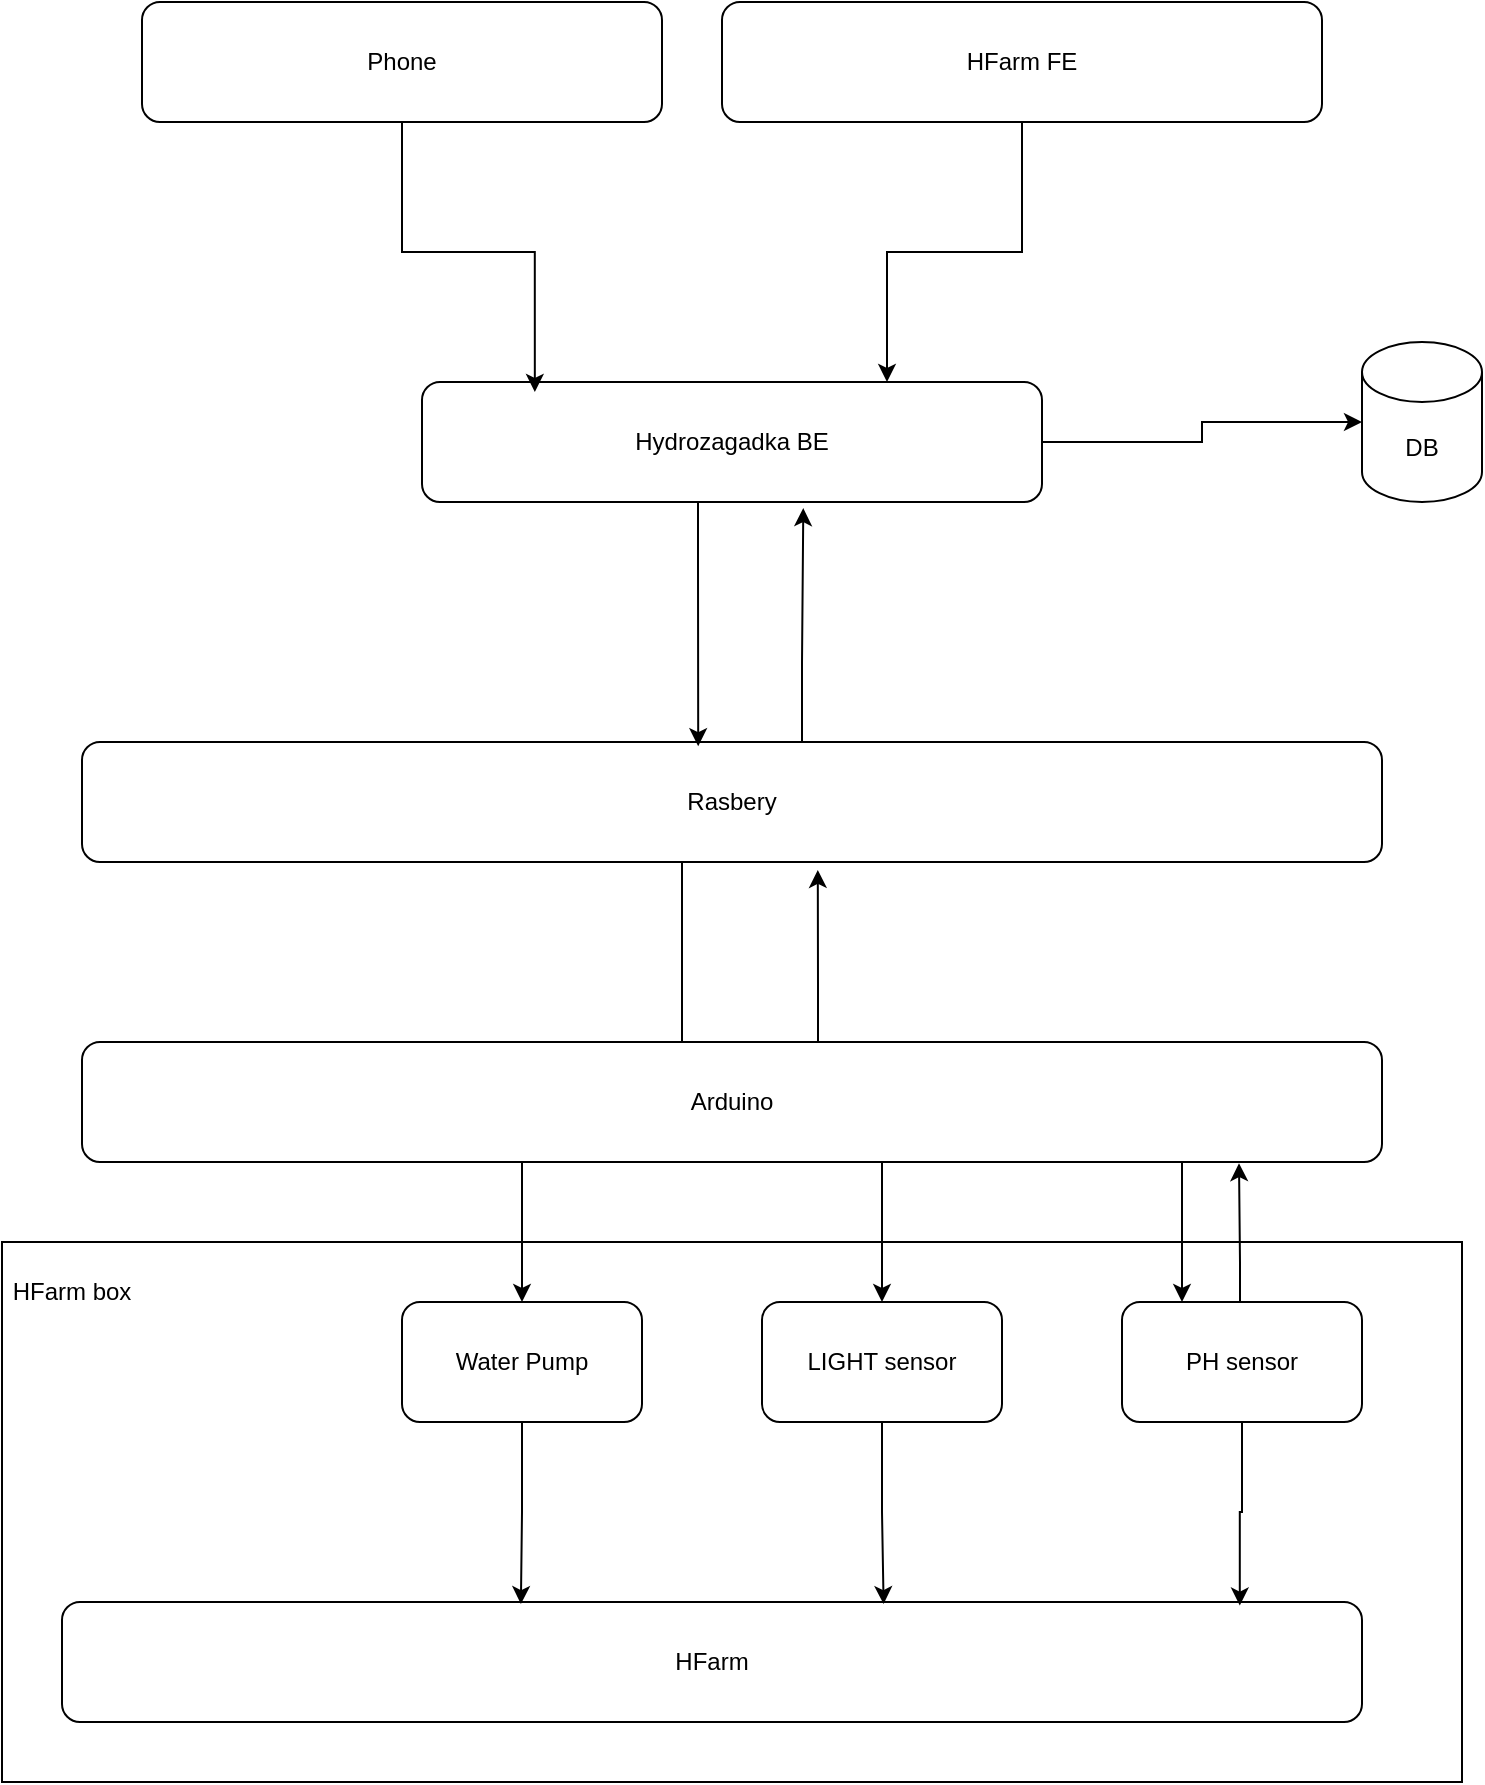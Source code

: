 <mxfile version="20.8.8" type="github"><diagram name="Page-1" id="2LVKLrdGtkYMLf2JzUE6"><mxGraphModel dx="794" dy="1566" grid="1" gridSize="10" guides="1" tooltips="1" connect="1" arrows="1" fold="1" page="1" pageScale="1" pageWidth="850" pageHeight="1100" math="0" shadow="0"><root><mxCell id="0"/><mxCell id="1" parent="0"/><mxCell id="YAXffaXkKNGlRiGBjEEt-27" style="edgeStyle=orthogonalEdgeStyle;rounded=0;orthogonalLoop=1;jettySize=auto;html=1;entryX=0.566;entryY=1.066;entryDx=0;entryDy=0;entryPerimeter=0;" parent="1" source="YAXffaXkKNGlRiGBjEEt-10" target="YAXffaXkKNGlRiGBjEEt-25" edge="1"><mxGeometry relative="1" as="geometry"><Array as="points"><mxPoint x="458" y="130"/><mxPoint x="458" y="130"/></Array></mxGeometry></mxCell><mxCell id="YAXffaXkKNGlRiGBjEEt-26" style="edgeStyle=orthogonalEdgeStyle;rounded=0;orthogonalLoop=1;jettySize=auto;html=1;entryX=0.457;entryY=0.082;entryDx=0;entryDy=0;entryPerimeter=0;" parent="1" source="YAXffaXkKNGlRiGBjEEt-25" target="YAXffaXkKNGlRiGBjEEt-10" edge="1"><mxGeometry relative="1" as="geometry"><Array as="points"><mxPoint x="390" y="165"/></Array></mxGeometry></mxCell><mxCell id="YAXffaXkKNGlRiGBjEEt-46" style="edgeStyle=orthogonalEdgeStyle;rounded=0;orthogonalLoop=1;jettySize=auto;html=1;entryX=0.615;entryY=1.051;entryDx=0;entryDy=0;entryPerimeter=0;" parent="1" source="YAXffaXkKNGlRiGBjEEt-25" target="YAXffaXkKNGlRiGBjEEt-37" edge="1"><mxGeometry relative="1" as="geometry"><Array as="points"><mxPoint x="450" y="-30"/><mxPoint x="450" y="-30"/></Array></mxGeometry></mxCell><mxCell id="YAXffaXkKNGlRiGBjEEt-25" value="Rasbery" style="rounded=1;whiteSpace=wrap;html=1;" parent="1" vertex="1"><mxGeometry x="90" y="10" width="650" height="60" as="geometry"/></mxCell><mxCell id="YAXffaXkKNGlRiGBjEEt-32" value="" style="rounded=0;whiteSpace=wrap;html=1;" parent="1" vertex="1"><mxGeometry x="50" y="260" width="730" height="270" as="geometry"/></mxCell><mxCell id="YAXffaXkKNGlRiGBjEEt-1" value="HFarm" style="rounded=1;whiteSpace=wrap;html=1;" parent="1" vertex="1"><mxGeometry x="80" y="440" width="650" height="60" as="geometry"/></mxCell><mxCell id="YAXffaXkKNGlRiGBjEEt-19" style="edgeStyle=orthogonalEdgeStyle;rounded=0;orthogonalLoop=1;jettySize=auto;html=1;entryX=0.906;entryY=0.03;entryDx=0;entryDy=0;entryPerimeter=0;" parent="1" source="YAXffaXkKNGlRiGBjEEt-4" target="YAXffaXkKNGlRiGBjEEt-1" edge="1"><mxGeometry relative="1" as="geometry"/></mxCell><mxCell id="YAXffaXkKNGlRiGBjEEt-29" style="edgeStyle=orthogonalEdgeStyle;rounded=0;orthogonalLoop=1;jettySize=auto;html=1;entryX=0.632;entryY=0.017;entryDx=0;entryDy=0;entryPerimeter=0;" parent="1" source="YAXffaXkKNGlRiGBjEEt-6" target="YAXffaXkKNGlRiGBjEEt-1" edge="1"><mxGeometry relative="1" as="geometry"/></mxCell><mxCell id="YAXffaXkKNGlRiGBjEEt-28" style="edgeStyle=orthogonalEdgeStyle;rounded=0;orthogonalLoop=1;jettySize=auto;html=1;entryX=0.353;entryY=0.017;entryDx=0;entryDy=0;entryPerimeter=0;" parent="1" source="YAXffaXkKNGlRiGBjEEt-7" target="YAXffaXkKNGlRiGBjEEt-1" edge="1"><mxGeometry relative="1" as="geometry"/></mxCell><mxCell id="YAXffaXkKNGlRiGBjEEt-18" style="edgeStyle=orthogonalEdgeStyle;rounded=0;orthogonalLoop=1;jettySize=auto;html=1;entryX=0.89;entryY=1.01;entryDx=0;entryDy=0;entryPerimeter=0;" parent="1" source="YAXffaXkKNGlRiGBjEEt-4" target="YAXffaXkKNGlRiGBjEEt-10" edge="1"><mxGeometry relative="1" as="geometry"><Array as="points"><mxPoint x="669" y="270"/><mxPoint x="669" y="270"/></Array></mxGeometry></mxCell><mxCell id="YAXffaXkKNGlRiGBjEEt-20" style="edgeStyle=orthogonalEdgeStyle;rounded=0;orthogonalLoop=1;jettySize=auto;html=1;entryX=0.25;entryY=0;entryDx=0;entryDy=0;" parent="1" source="YAXffaXkKNGlRiGBjEEt-10" target="YAXffaXkKNGlRiGBjEEt-4" edge="1"><mxGeometry relative="1" as="geometry"><Array as="points"><mxPoint x="640" y="240"/><mxPoint x="640" y="240"/></Array></mxGeometry></mxCell><mxCell id="YAXffaXkKNGlRiGBjEEt-30" style="edgeStyle=orthogonalEdgeStyle;rounded=0;orthogonalLoop=1;jettySize=auto;html=1;entryX=0.5;entryY=0;entryDx=0;entryDy=0;" parent="1" source="YAXffaXkKNGlRiGBjEEt-10" target="YAXffaXkKNGlRiGBjEEt-6" edge="1"><mxGeometry relative="1" as="geometry"><Array as="points"><mxPoint x="490" y="240"/><mxPoint x="490" y="240"/></Array></mxGeometry></mxCell><mxCell id="YAXffaXkKNGlRiGBjEEt-34" style="edgeStyle=orthogonalEdgeStyle;rounded=0;orthogonalLoop=1;jettySize=auto;html=1;" parent="1" source="YAXffaXkKNGlRiGBjEEt-10" target="YAXffaXkKNGlRiGBjEEt-7" edge="1"><mxGeometry relative="1" as="geometry"><Array as="points"><mxPoint x="310" y="230"/><mxPoint x="310" y="230"/></Array></mxGeometry></mxCell><mxCell id="YAXffaXkKNGlRiGBjEEt-10" value="Arduino" style="rounded=1;whiteSpace=wrap;html=1;" parent="1" vertex="1"><mxGeometry x="90" y="160" width="650" height="60" as="geometry"/></mxCell><mxCell id="YAXffaXkKNGlRiGBjEEt-4" value="PH sensor" style="rounded=1;whiteSpace=wrap;html=1;" parent="1" vertex="1"><mxGeometry x="610" y="290" width="120" height="60" as="geometry"/></mxCell><mxCell id="YAXffaXkKNGlRiGBjEEt-6" value="LIGHT sensor" style="rounded=1;whiteSpace=wrap;html=1;" parent="1" vertex="1"><mxGeometry x="430" y="290" width="120" height="60" as="geometry"/></mxCell><mxCell id="YAXffaXkKNGlRiGBjEEt-7" value="Water Pump" style="rounded=1;whiteSpace=wrap;html=1;" parent="1" vertex="1"><mxGeometry x="250" y="290" width="120" height="60" as="geometry"/></mxCell><mxCell id="YAXffaXkKNGlRiGBjEEt-33" value="HFarm box" style="text;html=1;strokeColor=none;fillColor=none;align=center;verticalAlign=middle;whiteSpace=wrap;rounded=0;" parent="1" vertex="1"><mxGeometry x="50" y="270" width="70" height="30" as="geometry"/></mxCell><mxCell id="YAXffaXkKNGlRiGBjEEt-45" style="edgeStyle=orthogonalEdgeStyle;rounded=0;orthogonalLoop=1;jettySize=auto;html=1;entryX=0.474;entryY=0.035;entryDx=0;entryDy=0;entryPerimeter=0;" parent="1" source="YAXffaXkKNGlRiGBjEEt-37" target="YAXffaXkKNGlRiGBjEEt-25" edge="1"><mxGeometry relative="1" as="geometry"><Array as="points"><mxPoint x="398" y="-80"/><mxPoint x="398" y="-80"/></Array></mxGeometry></mxCell><mxCell id="lRTay21VpbeNmPBuEwPu-2" style="edgeStyle=orthogonalEdgeStyle;rounded=0;orthogonalLoop=1;jettySize=auto;html=1;entryX=0;entryY=0.5;entryDx=0;entryDy=0;entryPerimeter=0;" edge="1" parent="1" source="YAXffaXkKNGlRiGBjEEt-37" target="YAXffaXkKNGlRiGBjEEt-39"><mxGeometry relative="1" as="geometry"/></mxCell><mxCell id="YAXffaXkKNGlRiGBjEEt-37" value="Hydrozagadka BE" style="rounded=1;whiteSpace=wrap;html=1;" parent="1" vertex="1"><mxGeometry x="260" y="-170" width="310" height="60" as="geometry"/></mxCell><mxCell id="YAXffaXkKNGlRiGBjEEt-50" style="edgeStyle=orthogonalEdgeStyle;rounded=0;orthogonalLoop=1;jettySize=auto;html=1;entryX=0.75;entryY=0;entryDx=0;entryDy=0;" parent="1" source="YAXffaXkKNGlRiGBjEEt-38" target="YAXffaXkKNGlRiGBjEEt-37" edge="1"><mxGeometry relative="1" as="geometry"/></mxCell><mxCell id="YAXffaXkKNGlRiGBjEEt-38" value="HFarm FE" style="rounded=1;whiteSpace=wrap;html=1;" parent="1" vertex="1"><mxGeometry x="410" y="-360" width="300" height="60" as="geometry"/></mxCell><mxCell id="YAXffaXkKNGlRiGBjEEt-39" value="DB" style="shape=cylinder3;whiteSpace=wrap;html=1;boundedLbl=1;backgroundOutline=1;size=15;" parent="1" vertex="1"><mxGeometry x="730" y="-190" width="60" height="80" as="geometry"/></mxCell><mxCell id="YAXffaXkKNGlRiGBjEEt-49" style="edgeStyle=orthogonalEdgeStyle;rounded=0;orthogonalLoop=1;jettySize=auto;html=1;entryX=0.182;entryY=0.083;entryDx=0;entryDy=0;entryPerimeter=0;" parent="1" source="YAXffaXkKNGlRiGBjEEt-48" target="YAXffaXkKNGlRiGBjEEt-37" edge="1"><mxGeometry relative="1" as="geometry"/></mxCell><mxCell id="YAXffaXkKNGlRiGBjEEt-48" value="Phone" style="rounded=1;whiteSpace=wrap;html=1;" parent="1" vertex="1"><mxGeometry x="120" y="-360" width="260" height="60" as="geometry"/></mxCell></root></mxGraphModel></diagram></mxfile>